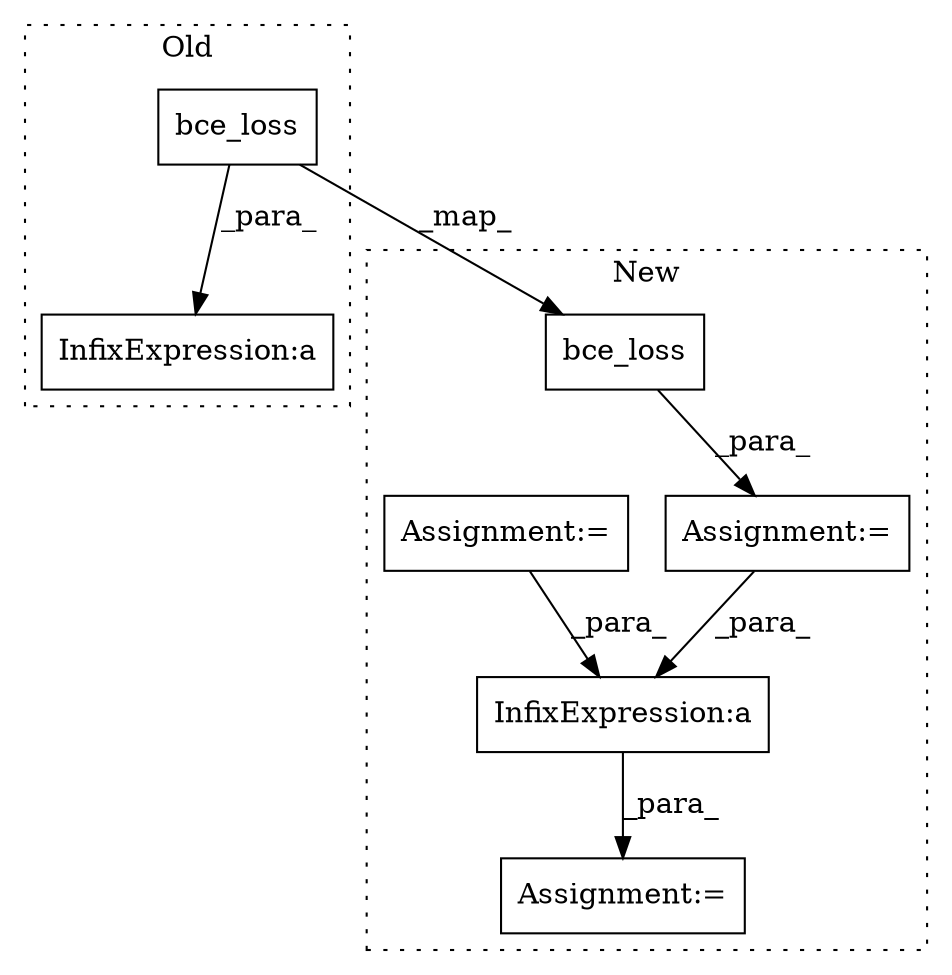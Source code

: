 digraph G {
subgraph cluster0 {
1 [label="bce_loss" a="32" s="9256,9312" l="9,1" shape="box"];
4 [label="InfixExpression:a" a="27" s="9248" l="3" shape="box"];
label = "Old";
style="dotted";
}
subgraph cluster1 {
2 [label="bce_loss" a="32" s="9231,9279" l="9,1" shape="box"];
3 [label="InfixExpression:a" a="27" s="9312" l="3" shape="box"];
5 [label="Assignment:=" a="7" s="9151" l="1" shape="box"];
6 [label="Assignment:=" a="7" s="9225" l="1" shape="box"];
7 [label="Assignment:=" a="7" s="9297" l="1" shape="box"];
label = "New";
style="dotted";
}
1 -> 4 [label="_para_"];
1 -> 2 [label="_map_"];
2 -> 6 [label="_para_"];
3 -> 7 [label="_para_"];
5 -> 3 [label="_para_"];
6 -> 3 [label="_para_"];
}